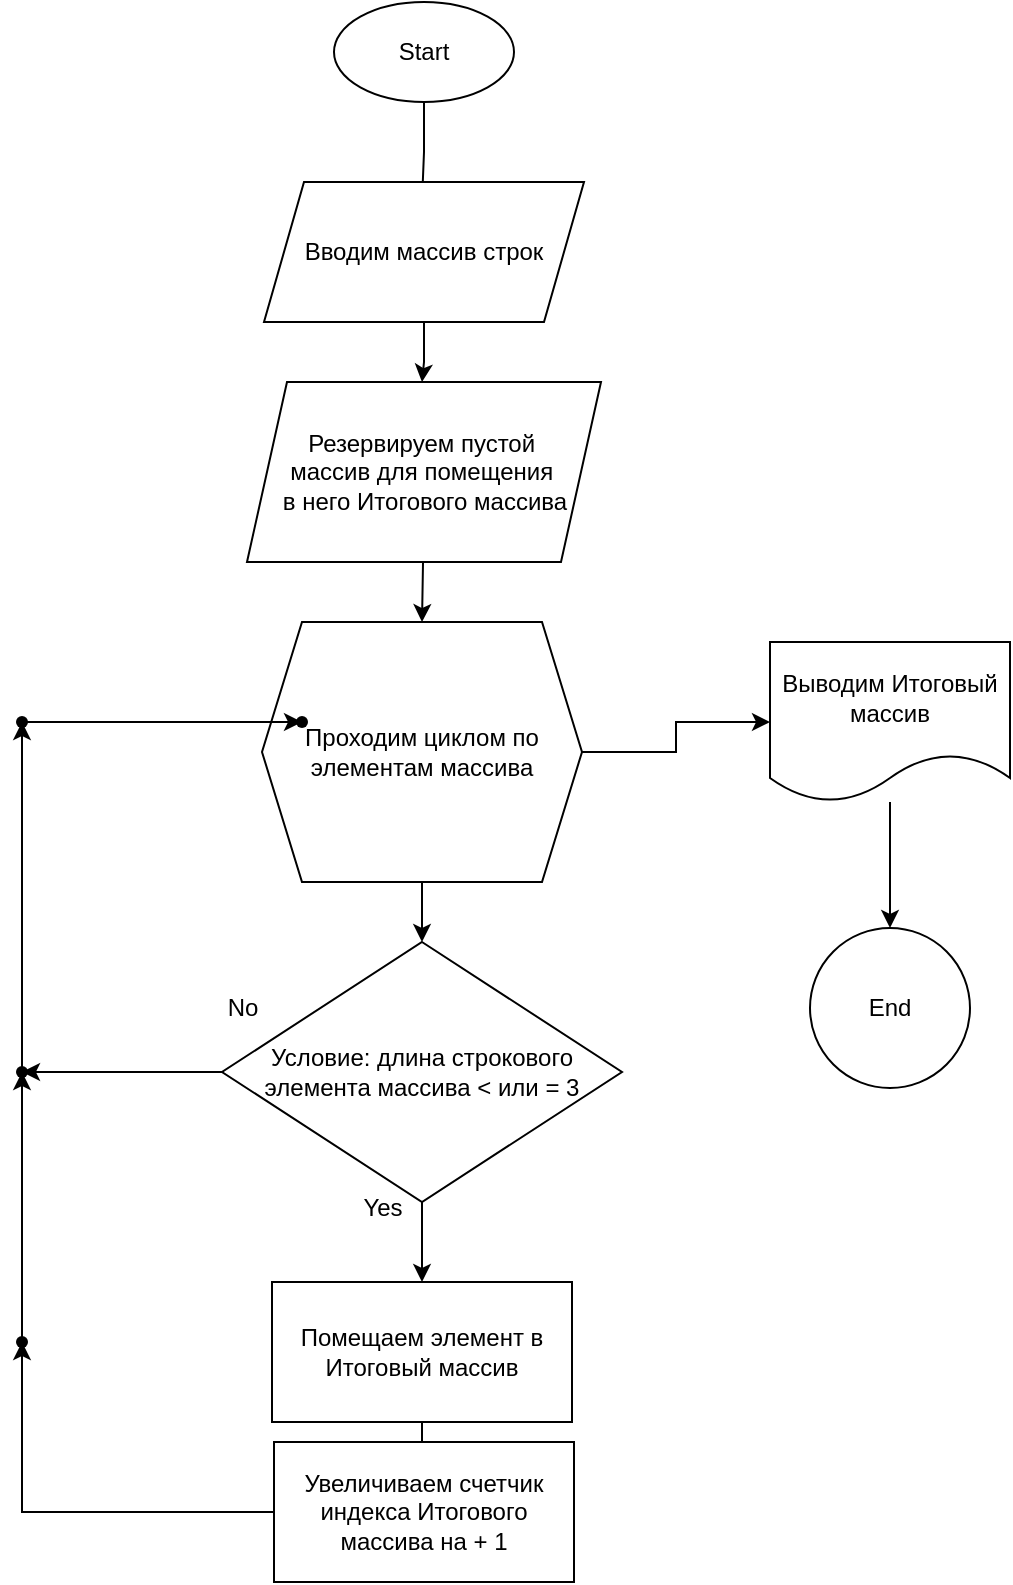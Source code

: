 <mxfile version="22.0.8" type="google">
  <diagram id="C5RBs43oDa-KdzZeNtuy" name="Page-1">
    <mxGraphModel dx="1434" dy="746" grid="1" gridSize="10" guides="1" tooltips="1" connect="1" arrows="1" fold="1" page="1" pageScale="1" pageWidth="827" pageHeight="1169" math="0" shadow="0">
      <root>
        <mxCell id="WIyWlLk6GJQsqaUBKTNV-0" />
        <mxCell id="WIyWlLk6GJQsqaUBKTNV-1" parent="WIyWlLk6GJQsqaUBKTNV-0" />
        <mxCell id="aj2-Ws7ISEd3Gvc4hyF3-2" value="" style="edgeStyle=orthogonalEdgeStyle;rounded=0;orthogonalLoop=1;jettySize=auto;html=1;" edge="1" parent="WIyWlLk6GJQsqaUBKTNV-1" source="aj2-Ws7ISEd3Gvc4hyF3-0">
          <mxGeometry relative="1" as="geometry">
            <mxPoint x="240" y="110" as="targetPoint" />
          </mxGeometry>
        </mxCell>
        <mxCell id="aj2-Ws7ISEd3Gvc4hyF3-0" value="Start" style="ellipse;whiteSpace=wrap;html=1;" vertex="1" parent="WIyWlLk6GJQsqaUBKTNV-1">
          <mxGeometry x="196" y="10" width="90" height="50" as="geometry" />
        </mxCell>
        <mxCell id="aj2-Ws7ISEd3Gvc4hyF3-5" value="" style="edgeStyle=orthogonalEdgeStyle;rounded=0;orthogonalLoop=1;jettySize=auto;html=1;" edge="1" parent="WIyWlLk6GJQsqaUBKTNV-1" source="aj2-Ws7ISEd3Gvc4hyF3-3">
          <mxGeometry relative="1" as="geometry">
            <mxPoint x="240" y="200" as="targetPoint" />
          </mxGeometry>
        </mxCell>
        <mxCell id="aj2-Ws7ISEd3Gvc4hyF3-3" value="Вводим массив строк" style="shape=parallelogram;perimeter=parallelogramPerimeter;whiteSpace=wrap;html=1;fixedSize=1;" vertex="1" parent="WIyWlLk6GJQsqaUBKTNV-1">
          <mxGeometry x="161" y="100" width="160" height="70" as="geometry" />
        </mxCell>
        <mxCell id="aj2-Ws7ISEd3Gvc4hyF3-7" value="" style="edgeStyle=orthogonalEdgeStyle;rounded=0;orthogonalLoop=1;jettySize=auto;html=1;" edge="1" parent="WIyWlLk6GJQsqaUBKTNV-1" target="aj2-Ws7ISEd3Gvc4hyF3-6">
          <mxGeometry relative="1" as="geometry">
            <mxPoint x="240" y="260" as="sourcePoint" />
          </mxGeometry>
        </mxCell>
        <mxCell id="aj2-Ws7ISEd3Gvc4hyF3-9" value="" style="edgeStyle=orthogonalEdgeStyle;rounded=0;orthogonalLoop=1;jettySize=auto;html=1;" edge="1" parent="WIyWlLk6GJQsqaUBKTNV-1" source="aj2-Ws7ISEd3Gvc4hyF3-6" target="aj2-Ws7ISEd3Gvc4hyF3-8">
          <mxGeometry relative="1" as="geometry" />
        </mxCell>
        <mxCell id="aj2-Ws7ISEd3Gvc4hyF3-25" value="" style="edgeStyle=orthogonalEdgeStyle;rounded=0;orthogonalLoop=1;jettySize=auto;html=1;" edge="1" parent="WIyWlLk6GJQsqaUBKTNV-1" source="aj2-Ws7ISEd3Gvc4hyF3-6" target="aj2-Ws7ISEd3Gvc4hyF3-24">
          <mxGeometry relative="1" as="geometry" />
        </mxCell>
        <mxCell id="aj2-Ws7ISEd3Gvc4hyF3-6" value="&lt;div&gt;Проходим циклом по элементам массива &lt;br&gt;&lt;/div&gt;" style="shape=hexagon;perimeter=hexagonPerimeter2;whiteSpace=wrap;html=1;fixedSize=1;" vertex="1" parent="WIyWlLk6GJQsqaUBKTNV-1">
          <mxGeometry x="160" y="320" width="160" height="130" as="geometry" />
        </mxCell>
        <mxCell id="aj2-Ws7ISEd3Gvc4hyF3-11" value="" style="edgeStyle=orthogonalEdgeStyle;rounded=0;orthogonalLoop=1;jettySize=auto;html=1;" edge="1" parent="WIyWlLk6GJQsqaUBKTNV-1" source="aj2-Ws7ISEd3Gvc4hyF3-8" target="aj2-Ws7ISEd3Gvc4hyF3-10">
          <mxGeometry relative="1" as="geometry" />
        </mxCell>
        <mxCell id="aj2-Ws7ISEd3Gvc4hyF3-16" value="" style="edgeStyle=orthogonalEdgeStyle;rounded=0;orthogonalLoop=1;jettySize=auto;html=1;" edge="1" parent="WIyWlLk6GJQsqaUBKTNV-1" source="aj2-Ws7ISEd3Gvc4hyF3-8" target="aj2-Ws7ISEd3Gvc4hyF3-15">
          <mxGeometry relative="1" as="geometry" />
        </mxCell>
        <mxCell id="aj2-Ws7ISEd3Gvc4hyF3-8" value="&lt;div&gt;Условие: длина строкового элемента массива &amp;lt; или = 3&lt;/div&gt;" style="rhombus;whiteSpace=wrap;html=1;" vertex="1" parent="WIyWlLk6GJQsqaUBKTNV-1">
          <mxGeometry x="140" y="480" width="200" height="130" as="geometry" />
        </mxCell>
        <mxCell id="aj2-Ws7ISEd3Gvc4hyF3-18" value="" style="edgeStyle=orthogonalEdgeStyle;rounded=0;orthogonalLoop=1;jettySize=auto;html=1;exitX=0;exitY=0.5;exitDx=0;exitDy=0;" edge="1" parent="WIyWlLk6GJQsqaUBKTNV-1" source="aj2-Ws7ISEd3Gvc4hyF3-29" target="aj2-Ws7ISEd3Gvc4hyF3-17">
          <mxGeometry relative="1" as="geometry" />
        </mxCell>
        <mxCell id="aj2-Ws7ISEd3Gvc4hyF3-30" value="" style="edgeStyle=orthogonalEdgeStyle;rounded=0;orthogonalLoop=1;jettySize=auto;html=1;" edge="1" parent="WIyWlLk6GJQsqaUBKTNV-1" source="aj2-Ws7ISEd3Gvc4hyF3-10" target="aj2-Ws7ISEd3Gvc4hyF3-29">
          <mxGeometry relative="1" as="geometry" />
        </mxCell>
        <mxCell id="aj2-Ws7ISEd3Gvc4hyF3-10" value="Помещаем элемент в Итоговый массив" style="whiteSpace=wrap;html=1;" vertex="1" parent="WIyWlLk6GJQsqaUBKTNV-1">
          <mxGeometry x="165" y="650" width="150" height="70" as="geometry" />
        </mxCell>
        <mxCell id="aj2-Ws7ISEd3Gvc4hyF3-13" value="Yes" style="text;html=1;align=center;verticalAlign=middle;resizable=0;points=[];autosize=1;strokeColor=none;fillColor=none;" vertex="1" parent="WIyWlLk6GJQsqaUBKTNV-1">
          <mxGeometry x="200" y="598" width="40" height="30" as="geometry" />
        </mxCell>
        <mxCell id="aj2-Ws7ISEd3Gvc4hyF3-14" value="No" style="text;html=1;align=center;verticalAlign=middle;resizable=0;points=[];autosize=1;strokeColor=none;fillColor=none;" vertex="1" parent="WIyWlLk6GJQsqaUBKTNV-1">
          <mxGeometry x="130" y="498" width="40" height="30" as="geometry" />
        </mxCell>
        <mxCell id="aj2-Ws7ISEd3Gvc4hyF3-21" value="" style="edgeStyle=orthogonalEdgeStyle;rounded=0;orthogonalLoop=1;jettySize=auto;html=1;" edge="1" parent="WIyWlLk6GJQsqaUBKTNV-1" source="aj2-Ws7ISEd3Gvc4hyF3-15" target="aj2-Ws7ISEd3Gvc4hyF3-20">
          <mxGeometry relative="1" as="geometry" />
        </mxCell>
        <mxCell id="aj2-Ws7ISEd3Gvc4hyF3-15" value="" style="shape=waypoint;sketch=0;size=6;pointerEvents=1;points=[];fillColor=default;resizable=0;rotatable=0;perimeter=centerPerimeter;snapToPoint=1;" vertex="1" parent="WIyWlLk6GJQsqaUBKTNV-1">
          <mxGeometry x="30" y="535" width="20" height="20" as="geometry" />
        </mxCell>
        <mxCell id="aj2-Ws7ISEd3Gvc4hyF3-19" value="" style="edgeStyle=orthogonalEdgeStyle;rounded=0;orthogonalLoop=1;jettySize=auto;html=1;" edge="1" parent="WIyWlLk6GJQsqaUBKTNV-1" source="aj2-Ws7ISEd3Gvc4hyF3-17" target="aj2-Ws7ISEd3Gvc4hyF3-15">
          <mxGeometry relative="1" as="geometry" />
        </mxCell>
        <mxCell id="aj2-Ws7ISEd3Gvc4hyF3-17" value="" style="shape=waypoint;sketch=0;size=6;pointerEvents=1;points=[];fillColor=default;resizable=0;rotatable=0;perimeter=centerPerimeter;snapToPoint=1;" vertex="1" parent="WIyWlLk6GJQsqaUBKTNV-1">
          <mxGeometry x="30" y="670" width="20" height="20" as="geometry" />
        </mxCell>
        <mxCell id="aj2-Ws7ISEd3Gvc4hyF3-23" value="" style="edgeStyle=orthogonalEdgeStyle;rounded=0;orthogonalLoop=1;jettySize=auto;html=1;" edge="1" parent="WIyWlLk6GJQsqaUBKTNV-1" source="aj2-Ws7ISEd3Gvc4hyF3-20" target="aj2-Ws7ISEd3Gvc4hyF3-22">
          <mxGeometry relative="1" as="geometry" />
        </mxCell>
        <mxCell id="aj2-Ws7ISEd3Gvc4hyF3-20" value="" style="shape=waypoint;sketch=0;size=6;pointerEvents=1;points=[];fillColor=default;resizable=0;rotatable=0;perimeter=centerPerimeter;snapToPoint=1;" vertex="1" parent="WIyWlLk6GJQsqaUBKTNV-1">
          <mxGeometry x="30" y="360" width="20" height="20" as="geometry" />
        </mxCell>
        <mxCell id="aj2-Ws7ISEd3Gvc4hyF3-22" value="" style="shape=waypoint;sketch=0;size=6;pointerEvents=1;points=[];fillColor=default;resizable=0;rotatable=0;perimeter=centerPerimeter;snapToPoint=1;" vertex="1" parent="WIyWlLk6GJQsqaUBKTNV-1">
          <mxGeometry x="170" y="360" width="20" height="20" as="geometry" />
        </mxCell>
        <mxCell id="aj2-Ws7ISEd3Gvc4hyF3-27" value="" style="edgeStyle=orthogonalEdgeStyle;rounded=0;orthogonalLoop=1;jettySize=auto;html=1;" edge="1" parent="WIyWlLk6GJQsqaUBKTNV-1" source="aj2-Ws7ISEd3Gvc4hyF3-24" target="aj2-Ws7ISEd3Gvc4hyF3-26">
          <mxGeometry relative="1" as="geometry" />
        </mxCell>
        <mxCell id="aj2-Ws7ISEd3Gvc4hyF3-24" value="Выводим Итоговый массив" style="shape=document;whiteSpace=wrap;html=1;boundedLbl=1;" vertex="1" parent="WIyWlLk6GJQsqaUBKTNV-1">
          <mxGeometry x="414" y="330" width="120" height="80" as="geometry" />
        </mxCell>
        <mxCell id="aj2-Ws7ISEd3Gvc4hyF3-26" value="End" style="ellipse;whiteSpace=wrap;html=1;" vertex="1" parent="WIyWlLk6GJQsqaUBKTNV-1">
          <mxGeometry x="434" y="473" width="80" height="80" as="geometry" />
        </mxCell>
        <mxCell id="aj2-Ws7ISEd3Gvc4hyF3-28" value="&lt;div&gt;Резервируем пустой&amp;nbsp;&lt;/div&gt;&lt;div&gt;массив для помещения&amp;nbsp;&lt;/div&gt;&lt;div&gt;в него Итогового массива&lt;/div&gt;" style="shape=parallelogram;perimeter=parallelogramPerimeter;whiteSpace=wrap;html=1;fixedSize=1;" vertex="1" parent="WIyWlLk6GJQsqaUBKTNV-1">
          <mxGeometry x="152.5" y="200" width="177" height="90" as="geometry" />
        </mxCell>
        <mxCell id="aj2-Ws7ISEd3Gvc4hyF3-29" value="Увеличиваем счетчик индекса Итогового массива на + 1" style="whiteSpace=wrap;html=1;" vertex="1" parent="WIyWlLk6GJQsqaUBKTNV-1">
          <mxGeometry x="166" y="730" width="150" height="70" as="geometry" />
        </mxCell>
      </root>
    </mxGraphModel>
  </diagram>
</mxfile>
